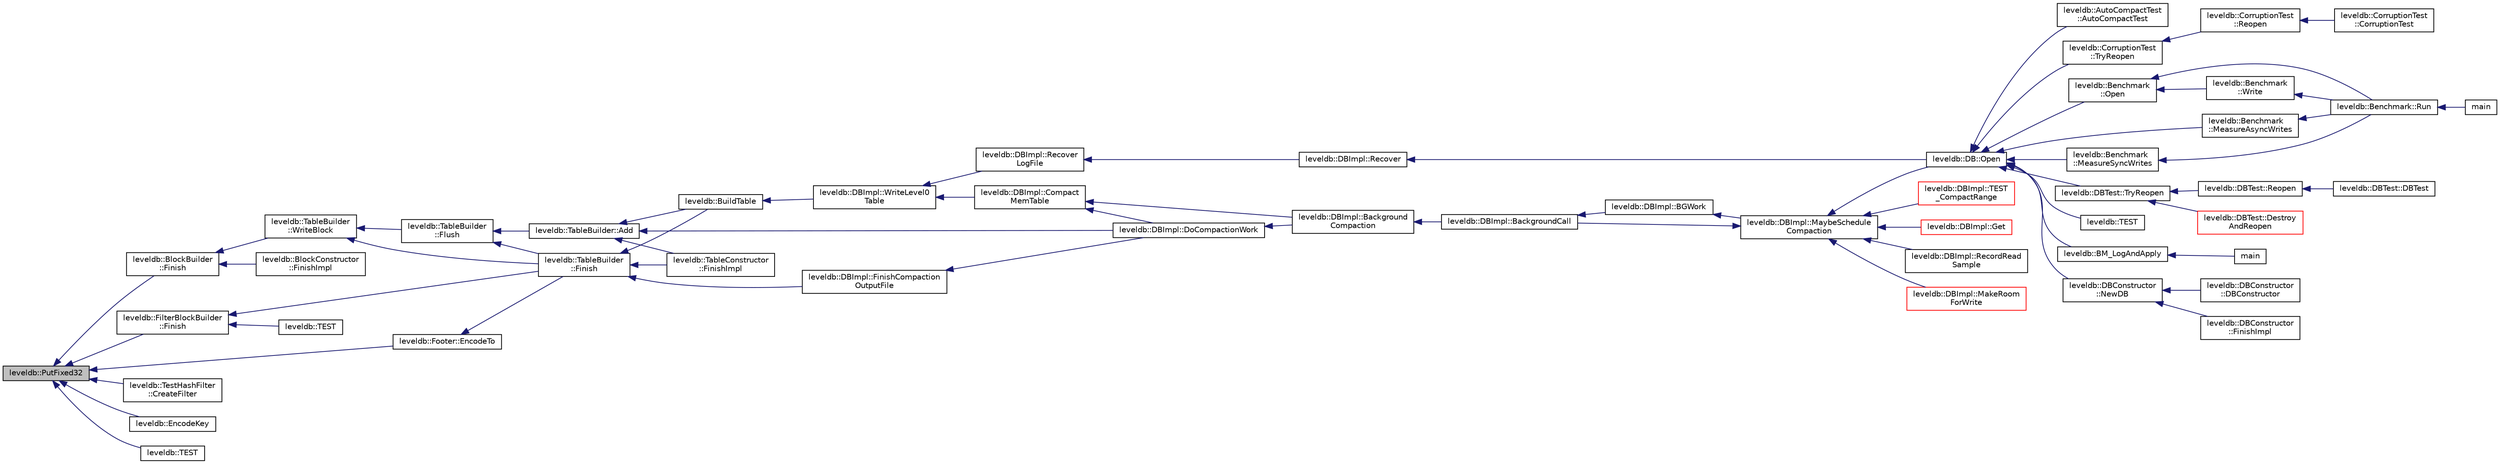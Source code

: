digraph "leveldb::PutFixed32"
{
  edge [fontname="Helvetica",fontsize="10",labelfontname="Helvetica",labelfontsize="10"];
  node [fontname="Helvetica",fontsize="10",shape=record];
  rankdir="LR";
  Node1 [label="leveldb::PutFixed32",height=0.2,width=0.4,color="black", fillcolor="grey75", style="filled" fontcolor="black"];
  Node1 -> Node2 [dir="back",color="midnightblue",fontsize="10",style="solid"];
  Node2 [label="leveldb::BlockBuilder\l::Finish",height=0.2,width=0.4,color="black", fillcolor="white", style="filled",URL="$classleveldb_1_1_block_builder.html#ab345ab44def13fb180502e9637b28bcd"];
  Node2 -> Node3 [dir="back",color="midnightblue",fontsize="10",style="solid"];
  Node3 [label="leveldb::TableBuilder\l::WriteBlock",height=0.2,width=0.4,color="black", fillcolor="white", style="filled",URL="$classleveldb_1_1_table_builder.html#a0e842ec5453dddf2eeca0e008d8d0096"];
  Node3 -> Node4 [dir="back",color="midnightblue",fontsize="10",style="solid"];
  Node4 [label="leveldb::TableBuilder\l::Flush",height=0.2,width=0.4,color="black", fillcolor="white", style="filled",URL="$classleveldb_1_1_table_builder.html#a544560b4c97cd382ba9b8e0ef69dacfa"];
  Node4 -> Node5 [dir="back",color="midnightblue",fontsize="10",style="solid"];
  Node5 [label="leveldb::TableBuilder::Add",height=0.2,width=0.4,color="black", fillcolor="white", style="filled",URL="$classleveldb_1_1_table_builder.html#a37bd347cb6340215475ac9b42dc19d10"];
  Node5 -> Node6 [dir="back",color="midnightblue",fontsize="10",style="solid"];
  Node6 [label="leveldb::BuildTable",height=0.2,width=0.4,color="black", fillcolor="white", style="filled",URL="$namespaceleveldb.html#a10e102da98819e1a1f9b254241482e65"];
  Node6 -> Node7 [dir="back",color="midnightblue",fontsize="10",style="solid"];
  Node7 [label="leveldb::DBImpl::WriteLevel0\lTable",height=0.2,width=0.4,color="black", fillcolor="white", style="filled",URL="$classleveldb_1_1_d_b_impl.html#a6b1b87947df08e63ea9389722f943943"];
  Node7 -> Node8 [dir="back",color="midnightblue",fontsize="10",style="solid"];
  Node8 [label="leveldb::DBImpl::Recover\lLogFile",height=0.2,width=0.4,color="black", fillcolor="white", style="filled",URL="$classleveldb_1_1_d_b_impl.html#ac9e2ce8c5013d78ba19e8417f94fdad8"];
  Node8 -> Node9 [dir="back",color="midnightblue",fontsize="10",style="solid"];
  Node9 [label="leveldb::DBImpl::Recover",height=0.2,width=0.4,color="black", fillcolor="white", style="filled",URL="$classleveldb_1_1_d_b_impl.html#aa9a573026c03e8485471f583316943b0"];
  Node9 -> Node10 [dir="back",color="midnightblue",fontsize="10",style="solid"];
  Node10 [label="leveldb::DB::Open",height=0.2,width=0.4,color="black", fillcolor="white", style="filled",URL="$classleveldb_1_1_d_b.html#ac1da2b48e911287d86f3a3bfa0f851fe"];
  Node10 -> Node11 [dir="back",color="midnightblue",fontsize="10",style="solid"];
  Node11 [label="leveldb::AutoCompactTest\l::AutoCompactTest",height=0.2,width=0.4,color="black", fillcolor="white", style="filled",URL="$classleveldb_1_1_auto_compact_test.html#a31fe0ded855f188fac1650c70849760c"];
  Node10 -> Node12 [dir="back",color="midnightblue",fontsize="10",style="solid"];
  Node12 [label="leveldb::CorruptionTest\l::TryReopen",height=0.2,width=0.4,color="black", fillcolor="white", style="filled",URL="$classleveldb_1_1_corruption_test.html#aaba7c05f06400ef45d1af5cb95f66a57"];
  Node12 -> Node13 [dir="back",color="midnightblue",fontsize="10",style="solid"];
  Node13 [label="leveldb::CorruptionTest\l::Reopen",height=0.2,width=0.4,color="black", fillcolor="white", style="filled",URL="$classleveldb_1_1_corruption_test.html#aa2051faee6b6542d35ebdcf99918a713"];
  Node13 -> Node14 [dir="back",color="midnightblue",fontsize="10",style="solid"];
  Node14 [label="leveldb::CorruptionTest\l::CorruptionTest",height=0.2,width=0.4,color="black", fillcolor="white", style="filled",URL="$classleveldb_1_1_corruption_test.html#a9940767db260b1e4e60b8bcedc50217c"];
  Node10 -> Node15 [dir="back",color="midnightblue",fontsize="10",style="solid"];
  Node15 [label="leveldb::Benchmark\l::Open",height=0.2,width=0.4,color="black", fillcolor="white", style="filled",URL="$classleveldb_1_1_benchmark.html#a89a3b0da75e6cd2ffb879358e5dd82a6"];
  Node15 -> Node16 [dir="back",color="midnightblue",fontsize="10",style="solid"];
  Node16 [label="leveldb::Benchmark::Run",height=0.2,width=0.4,color="black", fillcolor="white", style="filled",URL="$classleveldb_1_1_benchmark.html#a2f262afa0c7d10fcf531fe9657fba490"];
  Node16 -> Node17 [dir="back",color="midnightblue",fontsize="10",style="solid"];
  Node17 [label="main",height=0.2,width=0.4,color="black", fillcolor="white", style="filled",URL="$db__bench_8cc.html#a3c04138a5bfe5d72780bb7e82a18e627"];
  Node15 -> Node18 [dir="back",color="midnightblue",fontsize="10",style="solid"];
  Node18 [label="leveldb::Benchmark\l::Write",height=0.2,width=0.4,color="black", fillcolor="white", style="filled",URL="$classleveldb_1_1_benchmark.html#a86876b2882d9015610330e69acfdff0d"];
  Node18 -> Node16 [dir="back",color="midnightblue",fontsize="10",style="solid"];
  Node10 -> Node19 [dir="back",color="midnightblue",fontsize="10",style="solid"];
  Node19 [label="leveldb::Benchmark\l::MeasureAsyncWrites",height=0.2,width=0.4,color="black", fillcolor="white", style="filled",URL="$classleveldb_1_1_benchmark.html#a93f93835e288185005d25cf08037bed9"];
  Node19 -> Node16 [dir="back",color="midnightblue",fontsize="10",style="solid"];
  Node10 -> Node20 [dir="back",color="midnightblue",fontsize="10",style="solid"];
  Node20 [label="leveldb::Benchmark\l::MeasureSyncWrites",height=0.2,width=0.4,color="black", fillcolor="white", style="filled",URL="$classleveldb_1_1_benchmark.html#ac7b13fb940cff41f5acc5dc99d93d36c"];
  Node20 -> Node16 [dir="back",color="midnightblue",fontsize="10",style="solid"];
  Node10 -> Node21 [dir="back",color="midnightblue",fontsize="10",style="solid"];
  Node21 [label="leveldb::DBTest::TryReopen",height=0.2,width=0.4,color="black", fillcolor="white", style="filled",URL="$classleveldb_1_1_d_b_test.html#aee588b2d13db6be2a651a8fabeac5c79"];
  Node21 -> Node22 [dir="back",color="midnightblue",fontsize="10",style="solid"];
  Node22 [label="leveldb::DBTest::Reopen",height=0.2,width=0.4,color="black", fillcolor="white", style="filled",URL="$classleveldb_1_1_d_b_test.html#a38170a082cbc71fb446408ff5634c797"];
  Node22 -> Node23 [dir="back",color="midnightblue",fontsize="10",style="solid"];
  Node23 [label="leveldb::DBTest::DBTest",height=0.2,width=0.4,color="black", fillcolor="white", style="filled",URL="$classleveldb_1_1_d_b_test.html#afc6fc9512e900de6ee10c5db15b22930"];
  Node21 -> Node24 [dir="back",color="midnightblue",fontsize="10",style="solid"];
  Node24 [label="leveldb::DBTest::Destroy\lAndReopen",height=0.2,width=0.4,color="red", fillcolor="white", style="filled",URL="$classleveldb_1_1_d_b_test.html#ab798a43e7feab6dddc8fa1eb7a5f61f6"];
  Node10 -> Node25 [dir="back",color="midnightblue",fontsize="10",style="solid"];
  Node25 [label="leveldb::TEST",height=0.2,width=0.4,color="black", fillcolor="white", style="filled",URL="$namespaceleveldb.html#a88d6fdcb16ed4edc65da40f383e6f23b"];
  Node10 -> Node26 [dir="back",color="midnightblue",fontsize="10",style="solid"];
  Node26 [label="leveldb::BM_LogAndApply",height=0.2,width=0.4,color="black", fillcolor="white", style="filled",URL="$namespaceleveldb.html#af9cf6ec167c9b6f25fd050ab6fb67a90"];
  Node26 -> Node27 [dir="back",color="midnightblue",fontsize="10",style="solid"];
  Node27 [label="main",height=0.2,width=0.4,color="black", fillcolor="white", style="filled",URL="$db__test_8cc.html#a3c04138a5bfe5d72780bb7e82a18e627"];
  Node10 -> Node28 [dir="back",color="midnightblue",fontsize="10",style="solid"];
  Node28 [label="leveldb::DBConstructor\l::NewDB",height=0.2,width=0.4,color="black", fillcolor="white", style="filled",URL="$classleveldb_1_1_d_b_constructor.html#ac48bfe871db8558b57427843465e6c65"];
  Node28 -> Node29 [dir="back",color="midnightblue",fontsize="10",style="solid"];
  Node29 [label="leveldb::DBConstructor\l::DBConstructor",height=0.2,width=0.4,color="black", fillcolor="white", style="filled",URL="$classleveldb_1_1_d_b_constructor.html#ae27ecdd7732629b08c25a63f82dfd4a9"];
  Node28 -> Node30 [dir="back",color="midnightblue",fontsize="10",style="solid"];
  Node30 [label="leveldb::DBConstructor\l::FinishImpl",height=0.2,width=0.4,color="black", fillcolor="white", style="filled",URL="$classleveldb_1_1_d_b_constructor.html#a554d8e348d9135ff72a43a03c647c261"];
  Node7 -> Node31 [dir="back",color="midnightblue",fontsize="10",style="solid"];
  Node31 [label="leveldb::DBImpl::Compact\lMemTable",height=0.2,width=0.4,color="black", fillcolor="white", style="filled",URL="$classleveldb_1_1_d_b_impl.html#affe08e583b60dc854760d60f63db9364"];
  Node31 -> Node32 [dir="back",color="midnightblue",fontsize="10",style="solid"];
  Node32 [label="leveldb::DBImpl::Background\lCompaction",height=0.2,width=0.4,color="black", fillcolor="white", style="filled",URL="$classleveldb_1_1_d_b_impl.html#af8d8c2abc99da12f82a594b6a7d43e35"];
  Node32 -> Node33 [dir="back",color="midnightblue",fontsize="10",style="solid"];
  Node33 [label="leveldb::DBImpl::BackgroundCall",height=0.2,width=0.4,color="black", fillcolor="white", style="filled",URL="$classleveldb_1_1_d_b_impl.html#a0b9829a3bc7b5a119819c6b04b557ab0"];
  Node33 -> Node34 [dir="back",color="midnightblue",fontsize="10",style="solid"];
  Node34 [label="leveldb::DBImpl::BGWork",height=0.2,width=0.4,color="black", fillcolor="white", style="filled",URL="$classleveldb_1_1_d_b_impl.html#ac5e1a8fcf9852a3b3f9712f135f13fa7"];
  Node34 -> Node35 [dir="back",color="midnightblue",fontsize="10",style="solid"];
  Node35 [label="leveldb::DBImpl::MaybeSchedule\lCompaction",height=0.2,width=0.4,color="black", fillcolor="white", style="filled",URL="$classleveldb_1_1_d_b_impl.html#a91134e3ca9d5c6220dd45f19d461a831"];
  Node35 -> Node36 [dir="back",color="midnightblue",fontsize="10",style="solid"];
  Node36 [label="leveldb::DBImpl::TEST\l_CompactRange",height=0.2,width=0.4,color="red", fillcolor="white", style="filled",URL="$classleveldb_1_1_d_b_impl.html#a63fcb49466b689a534ba77d32cf84f99"];
  Node35 -> Node33 [dir="back",color="midnightblue",fontsize="10",style="solid"];
  Node35 -> Node37 [dir="back",color="midnightblue",fontsize="10",style="solid"];
  Node37 [label="leveldb::DBImpl::Get",height=0.2,width=0.4,color="red", fillcolor="white", style="filled",URL="$classleveldb_1_1_d_b_impl.html#a089964ddcd1f5dc85e73499ae57be508"];
  Node35 -> Node38 [dir="back",color="midnightblue",fontsize="10",style="solid"];
  Node38 [label="leveldb::DBImpl::RecordRead\lSample",height=0.2,width=0.4,color="black", fillcolor="white", style="filled",URL="$classleveldb_1_1_d_b_impl.html#a254ae98e3425046c28ed0aa6d78b37d8"];
  Node35 -> Node39 [dir="back",color="midnightblue",fontsize="10",style="solid"];
  Node39 [label="leveldb::DBImpl::MakeRoom\lForWrite",height=0.2,width=0.4,color="red", fillcolor="white", style="filled",URL="$classleveldb_1_1_d_b_impl.html#a9439d7de053315f2f2b59c6382db6f9b"];
  Node35 -> Node10 [dir="back",color="midnightblue",fontsize="10",style="solid"];
  Node31 -> Node40 [dir="back",color="midnightblue",fontsize="10",style="solid"];
  Node40 [label="leveldb::DBImpl::DoCompactionWork",height=0.2,width=0.4,color="black", fillcolor="white", style="filled",URL="$classleveldb_1_1_d_b_impl.html#a75d505d0959b9efda825cf07b078d0c6"];
  Node40 -> Node32 [dir="back",color="midnightblue",fontsize="10",style="solid"];
  Node5 -> Node40 [dir="back",color="midnightblue",fontsize="10",style="solid"];
  Node5 -> Node41 [dir="back",color="midnightblue",fontsize="10",style="solid"];
  Node41 [label="leveldb::TableConstructor\l::FinishImpl",height=0.2,width=0.4,color="black", fillcolor="white", style="filled",URL="$classleveldb_1_1_table_constructor.html#aa8ce3799a55859c2dee50d3e08f56ef2"];
  Node4 -> Node42 [dir="back",color="midnightblue",fontsize="10",style="solid"];
  Node42 [label="leveldb::TableBuilder\l::Finish",height=0.2,width=0.4,color="black", fillcolor="white", style="filled",URL="$classleveldb_1_1_table_builder.html#a88f4bae006782e24462362d489dd3f35"];
  Node42 -> Node6 [dir="back",color="midnightblue",fontsize="10",style="solid"];
  Node42 -> Node43 [dir="back",color="midnightblue",fontsize="10",style="solid"];
  Node43 [label="leveldb::DBImpl::FinishCompaction\lOutputFile",height=0.2,width=0.4,color="black", fillcolor="white", style="filled",URL="$classleveldb_1_1_d_b_impl.html#af4f178de1d55d5cf05b9a5cd17d07160"];
  Node43 -> Node40 [dir="back",color="midnightblue",fontsize="10",style="solid"];
  Node42 -> Node41 [dir="back",color="midnightblue",fontsize="10",style="solid"];
  Node3 -> Node42 [dir="back",color="midnightblue",fontsize="10",style="solid"];
  Node2 -> Node44 [dir="back",color="midnightblue",fontsize="10",style="solid"];
  Node44 [label="leveldb::BlockConstructor\l::FinishImpl",height=0.2,width=0.4,color="black", fillcolor="white", style="filled",URL="$classleveldb_1_1_block_constructor.html#ae3f38f0769d34cb7d80776b8249f48ae"];
  Node1 -> Node45 [dir="back",color="midnightblue",fontsize="10",style="solid"];
  Node45 [label="leveldb::FilterBlockBuilder\l::Finish",height=0.2,width=0.4,color="black", fillcolor="white", style="filled",URL="$classleveldb_1_1_filter_block_builder.html#a75fa127d8af42e749abdd235eed97cad"];
  Node45 -> Node46 [dir="back",color="midnightblue",fontsize="10",style="solid"];
  Node46 [label="leveldb::TEST",height=0.2,width=0.4,color="black", fillcolor="white", style="filled",URL="$namespaceleveldb.html#a8360ab2a7a18ca54cbb3e99d80440248"];
  Node45 -> Node42 [dir="back",color="midnightblue",fontsize="10",style="solid"];
  Node1 -> Node47 [dir="back",color="midnightblue",fontsize="10",style="solid"];
  Node47 [label="leveldb::TestHashFilter\l::CreateFilter",height=0.2,width=0.4,color="black", fillcolor="white", style="filled",URL="$classleveldb_1_1_test_hash_filter.html#ad6d9fc5e8008a1a2bd3d22d21cef6645"];
  Node1 -> Node48 [dir="back",color="midnightblue",fontsize="10",style="solid"];
  Node48 [label="leveldb::Footer::EncodeTo",height=0.2,width=0.4,color="black", fillcolor="white", style="filled",URL="$classleveldb_1_1_footer.html#ac0148e441c2f25d7d24ec14ba2099f58"];
  Node48 -> Node42 [dir="back",color="midnightblue",fontsize="10",style="solid"];
  Node1 -> Node49 [dir="back",color="midnightblue",fontsize="10",style="solid"];
  Node49 [label="leveldb::EncodeKey",height=0.2,width=0.4,color="black", fillcolor="white", style="filled",URL="$namespaceleveldb.html#a30f623daa642a441a1bf58bcad70dbfc"];
  Node1 -> Node50 [dir="back",color="midnightblue",fontsize="10",style="solid"];
  Node50 [label="leveldb::TEST",height=0.2,width=0.4,color="black", fillcolor="white", style="filled",URL="$namespaceleveldb.html#a6c2537f909125665159a4161fdd21e27"];
}
